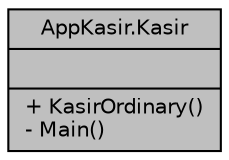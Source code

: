 digraph "AppKasir.Kasir"
{
 // LATEX_PDF_SIZE
  edge [fontname="Helvetica",fontsize="10",labelfontname="Helvetica",labelfontsize="10"];
  node [fontname="Helvetica",fontsize="10",shape=record];
  Node1 [label="{AppKasir.Kasir\n||+ KasirOrdinary()\l- Main()\l}",height=0.2,width=0.4,color="black", fillcolor="grey75", style="filled", fontcolor="black",tooltip=" "];
}
